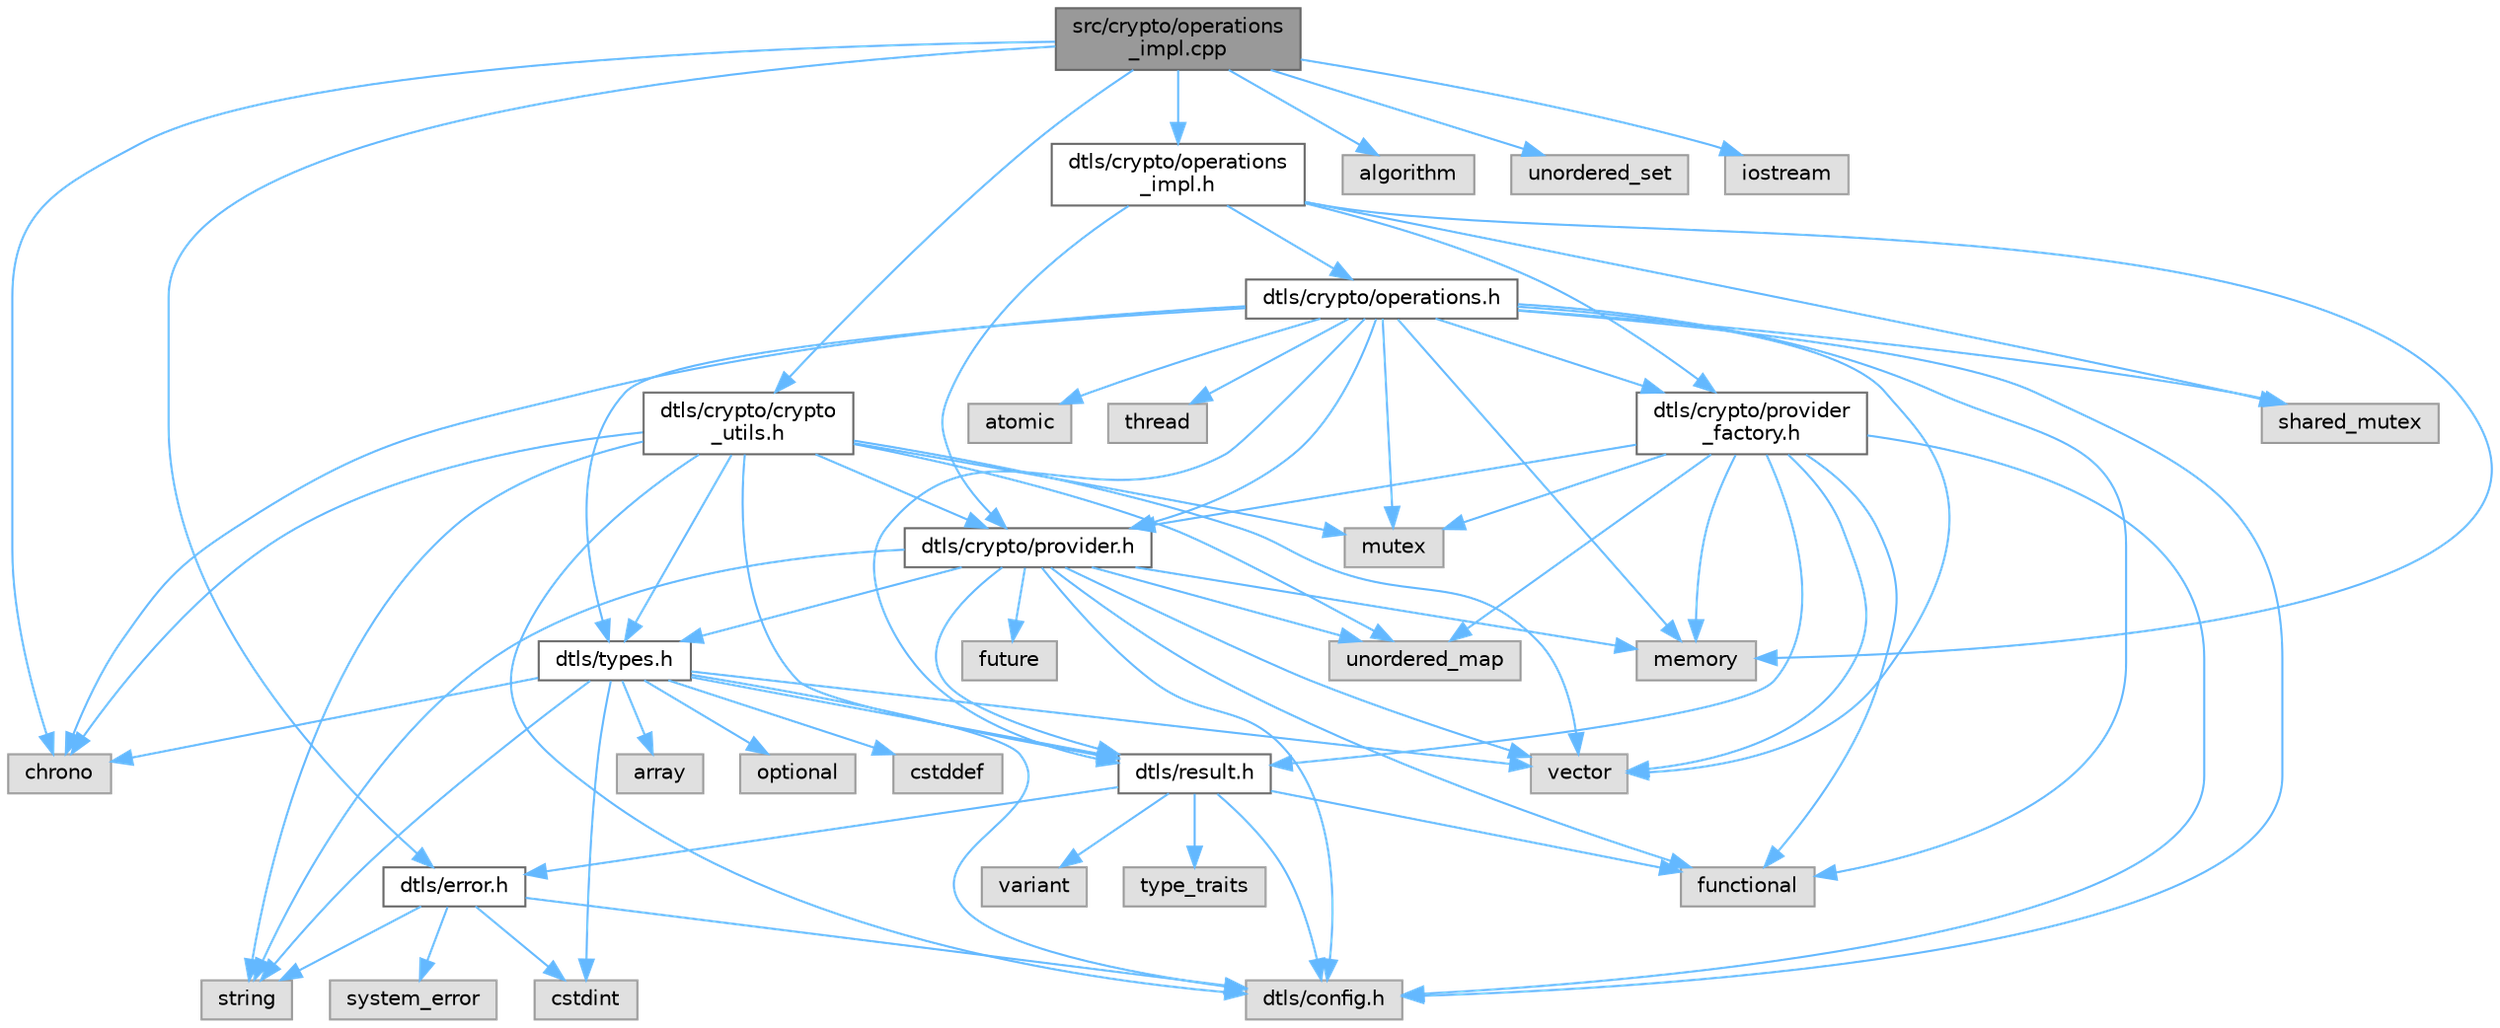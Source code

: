 digraph "src/crypto/operations_impl.cpp"
{
 // LATEX_PDF_SIZE
  bgcolor="transparent";
  edge [fontname=Helvetica,fontsize=10,labelfontname=Helvetica,labelfontsize=10];
  node [fontname=Helvetica,fontsize=10,shape=box,height=0.2,width=0.4];
  Node1 [id="Node000001",label="src/crypto/operations\l_impl.cpp",height=0.2,width=0.4,color="gray40", fillcolor="grey60", style="filled", fontcolor="black",tooltip=" "];
  Node1 -> Node2 [id="edge1_Node000001_Node000002",color="steelblue1",style="solid",tooltip=" "];
  Node2 [id="Node000002",label="dtls/crypto/operations\l_impl.h",height=0.2,width=0.4,color="grey40", fillcolor="white", style="filled",URL="$operations__impl_8h.html",tooltip=" "];
  Node2 -> Node3 [id="edge2_Node000002_Node000003",color="steelblue1",style="solid",tooltip=" "];
  Node3 [id="Node000003",label="dtls/crypto/operations.h",height=0.2,width=0.4,color="grey40", fillcolor="white", style="filled",URL="$operations_8h.html",tooltip=" "];
  Node3 -> Node4 [id="edge3_Node000003_Node000004",color="steelblue1",style="solid",tooltip=" "];
  Node4 [id="Node000004",label="dtls/config.h",height=0.2,width=0.4,color="grey60", fillcolor="#E0E0E0", style="filled",tooltip=" "];
  Node3 -> Node5 [id="edge4_Node000003_Node000005",color="steelblue1",style="solid",tooltip=" "];
  Node5 [id="Node000005",label="dtls/types.h",height=0.2,width=0.4,color="grey40", fillcolor="white", style="filled",URL="$types_8h.html",tooltip="Core DTLS v1.3 Protocol Types and Constants."];
  Node5 -> Node4 [id="edge5_Node000005_Node000004",color="steelblue1",style="solid",tooltip=" "];
  Node5 -> Node6 [id="edge6_Node000005_Node000006",color="steelblue1",style="solid",tooltip=" "];
  Node6 [id="Node000006",label="dtls/result.h",height=0.2,width=0.4,color="grey40", fillcolor="white", style="filled",URL="$result_8h.html",tooltip=" "];
  Node6 -> Node4 [id="edge7_Node000006_Node000004",color="steelblue1",style="solid",tooltip=" "];
  Node6 -> Node7 [id="edge8_Node000006_Node000007",color="steelblue1",style="solid",tooltip=" "];
  Node7 [id="Node000007",label="dtls/error.h",height=0.2,width=0.4,color="grey40", fillcolor="white", style="filled",URL="$error_8h.html",tooltip=" "];
  Node7 -> Node4 [id="edge9_Node000007_Node000004",color="steelblue1",style="solid",tooltip=" "];
  Node7 -> Node8 [id="edge10_Node000007_Node000008",color="steelblue1",style="solid",tooltip=" "];
  Node8 [id="Node000008",label="system_error",height=0.2,width=0.4,color="grey60", fillcolor="#E0E0E0", style="filled",tooltip=" "];
  Node7 -> Node9 [id="edge11_Node000007_Node000009",color="steelblue1",style="solid",tooltip=" "];
  Node9 [id="Node000009",label="string",height=0.2,width=0.4,color="grey60", fillcolor="#E0E0E0", style="filled",tooltip=" "];
  Node7 -> Node10 [id="edge12_Node000007_Node000010",color="steelblue1",style="solid",tooltip=" "];
  Node10 [id="Node000010",label="cstdint",height=0.2,width=0.4,color="grey60", fillcolor="#E0E0E0", style="filled",tooltip=" "];
  Node6 -> Node11 [id="edge13_Node000006_Node000011",color="steelblue1",style="solid",tooltip=" "];
  Node11 [id="Node000011",label="variant",height=0.2,width=0.4,color="grey60", fillcolor="#E0E0E0", style="filled",tooltip=" "];
  Node6 -> Node12 [id="edge14_Node000006_Node000012",color="steelblue1",style="solid",tooltip=" "];
  Node12 [id="Node000012",label="functional",height=0.2,width=0.4,color="grey60", fillcolor="#E0E0E0", style="filled",tooltip=" "];
  Node6 -> Node13 [id="edge15_Node000006_Node000013",color="steelblue1",style="solid",tooltip=" "];
  Node13 [id="Node000013",label="type_traits",height=0.2,width=0.4,color="grey60", fillcolor="#E0E0E0", style="filled",tooltip=" "];
  Node5 -> Node10 [id="edge16_Node000005_Node000010",color="steelblue1",style="solid",tooltip=" "];
  Node5 -> Node14 [id="edge17_Node000005_Node000014",color="steelblue1",style="solid",tooltip=" "];
  Node14 [id="Node000014",label="cstddef",height=0.2,width=0.4,color="grey60", fillcolor="#E0E0E0", style="filled",tooltip=" "];
  Node5 -> Node15 [id="edge18_Node000005_Node000015",color="steelblue1",style="solid",tooltip=" "];
  Node15 [id="Node000015",label="array",height=0.2,width=0.4,color="grey60", fillcolor="#E0E0E0", style="filled",tooltip=" "];
  Node5 -> Node16 [id="edge19_Node000005_Node000016",color="steelblue1",style="solid",tooltip=" "];
  Node16 [id="Node000016",label="vector",height=0.2,width=0.4,color="grey60", fillcolor="#E0E0E0", style="filled",tooltip=" "];
  Node5 -> Node9 [id="edge20_Node000005_Node000009",color="steelblue1",style="solid",tooltip=" "];
  Node5 -> Node17 [id="edge21_Node000005_Node000017",color="steelblue1",style="solid",tooltip=" "];
  Node17 [id="Node000017",label="chrono",height=0.2,width=0.4,color="grey60", fillcolor="#E0E0E0", style="filled",tooltip=" "];
  Node5 -> Node18 [id="edge22_Node000005_Node000018",color="steelblue1",style="solid",tooltip=" "];
  Node18 [id="Node000018",label="optional",height=0.2,width=0.4,color="grey60", fillcolor="#E0E0E0", style="filled",tooltip=" "];
  Node3 -> Node6 [id="edge23_Node000003_Node000006",color="steelblue1",style="solid",tooltip=" "];
  Node3 -> Node19 [id="edge24_Node000003_Node000019",color="steelblue1",style="solid",tooltip=" "];
  Node19 [id="Node000019",label="dtls/crypto/provider.h",height=0.2,width=0.4,color="grey40", fillcolor="white", style="filled",URL="$provider_8h.html",tooltip="DTLS v1.3 Cryptographic Provider Interface."];
  Node19 -> Node4 [id="edge25_Node000019_Node000004",color="steelblue1",style="solid",tooltip=" "];
  Node19 -> Node5 [id="edge26_Node000019_Node000005",color="steelblue1",style="solid",tooltip=" "];
  Node19 -> Node6 [id="edge27_Node000019_Node000006",color="steelblue1",style="solid",tooltip=" "];
  Node19 -> Node20 [id="edge28_Node000019_Node000020",color="steelblue1",style="solid",tooltip=" "];
  Node20 [id="Node000020",label="memory",height=0.2,width=0.4,color="grey60", fillcolor="#E0E0E0", style="filled",tooltip=" "];
  Node19 -> Node16 [id="edge29_Node000019_Node000016",color="steelblue1",style="solid",tooltip=" "];
  Node19 -> Node9 [id="edge30_Node000019_Node000009",color="steelblue1",style="solid",tooltip=" "];
  Node19 -> Node12 [id="edge31_Node000019_Node000012",color="steelblue1",style="solid",tooltip=" "];
  Node19 -> Node21 [id="edge32_Node000019_Node000021",color="steelblue1",style="solid",tooltip=" "];
  Node21 [id="Node000021",label="future",height=0.2,width=0.4,color="grey60", fillcolor="#E0E0E0", style="filled",tooltip=" "];
  Node19 -> Node22 [id="edge33_Node000019_Node000022",color="steelblue1",style="solid",tooltip=" "];
  Node22 [id="Node000022",label="unordered_map",height=0.2,width=0.4,color="grey60", fillcolor="#E0E0E0", style="filled",tooltip=" "];
  Node3 -> Node23 [id="edge34_Node000003_Node000023",color="steelblue1",style="solid",tooltip=" "];
  Node23 [id="Node000023",label="dtls/crypto/provider\l_factory.h",height=0.2,width=0.4,color="grey40", fillcolor="white", style="filled",URL="$provider__factory_8h.html",tooltip=" "];
  Node23 -> Node4 [id="edge35_Node000023_Node000004",color="steelblue1",style="solid",tooltip=" "];
  Node23 -> Node19 [id="edge36_Node000023_Node000019",color="steelblue1",style="solid",tooltip=" "];
  Node23 -> Node6 [id="edge37_Node000023_Node000006",color="steelblue1",style="solid",tooltip=" "];
  Node23 -> Node20 [id="edge38_Node000023_Node000020",color="steelblue1",style="solid",tooltip=" "];
  Node23 -> Node16 [id="edge39_Node000023_Node000016",color="steelblue1",style="solid",tooltip=" "];
  Node23 -> Node12 [id="edge40_Node000023_Node000012",color="steelblue1",style="solid",tooltip=" "];
  Node23 -> Node22 [id="edge41_Node000023_Node000022",color="steelblue1",style="solid",tooltip=" "];
  Node23 -> Node24 [id="edge42_Node000023_Node000024",color="steelblue1",style="solid",tooltip=" "];
  Node24 [id="Node000024",label="mutex",height=0.2,width=0.4,color="grey60", fillcolor="#E0E0E0", style="filled",tooltip=" "];
  Node3 -> Node20 [id="edge43_Node000003_Node000020",color="steelblue1",style="solid",tooltip=" "];
  Node3 -> Node16 [id="edge44_Node000003_Node000016",color="steelblue1",style="solid",tooltip=" "];
  Node3 -> Node12 [id="edge45_Node000003_Node000012",color="steelblue1",style="solid",tooltip=" "];
  Node3 -> Node25 [id="edge46_Node000003_Node000025",color="steelblue1",style="solid",tooltip=" "];
  Node25 [id="Node000025",label="shared_mutex",height=0.2,width=0.4,color="grey60", fillcolor="#E0E0E0", style="filled",tooltip=" "];
  Node3 -> Node26 [id="edge47_Node000003_Node000026",color="steelblue1",style="solid",tooltip=" "];
  Node26 [id="Node000026",label="atomic",height=0.2,width=0.4,color="grey60", fillcolor="#E0E0E0", style="filled",tooltip=" "];
  Node3 -> Node27 [id="edge48_Node000003_Node000027",color="steelblue1",style="solid",tooltip=" "];
  Node27 [id="Node000027",label="thread",height=0.2,width=0.4,color="grey60", fillcolor="#E0E0E0", style="filled",tooltip=" "];
  Node3 -> Node24 [id="edge49_Node000003_Node000024",color="steelblue1",style="solid",tooltip=" "];
  Node3 -> Node17 [id="edge50_Node000003_Node000017",color="steelblue1",style="solid",tooltip=" "];
  Node2 -> Node19 [id="edge51_Node000002_Node000019",color="steelblue1",style="solid",tooltip=" "];
  Node2 -> Node23 [id="edge52_Node000002_Node000023",color="steelblue1",style="solid",tooltip=" "];
  Node2 -> Node20 [id="edge53_Node000002_Node000020",color="steelblue1",style="solid",tooltip=" "];
  Node2 -> Node25 [id="edge54_Node000002_Node000025",color="steelblue1",style="solid",tooltip=" "];
  Node1 -> Node28 [id="edge55_Node000001_Node000028",color="steelblue1",style="solid",tooltip=" "];
  Node28 [id="Node000028",label="dtls/crypto/crypto\l_utils.h",height=0.2,width=0.4,color="grey40", fillcolor="white", style="filled",URL="$crypto__utils_8h.html",tooltip=" "];
  Node28 -> Node4 [id="edge56_Node000028_Node000004",color="steelblue1",style="solid",tooltip=" "];
  Node28 -> Node5 [id="edge57_Node000028_Node000005",color="steelblue1",style="solid",tooltip=" "];
  Node28 -> Node6 [id="edge58_Node000028_Node000006",color="steelblue1",style="solid",tooltip=" "];
  Node28 -> Node19 [id="edge59_Node000028_Node000019",color="steelblue1",style="solid",tooltip=" "];
  Node28 -> Node16 [id="edge60_Node000028_Node000016",color="steelblue1",style="solid",tooltip=" "];
  Node28 -> Node9 [id="edge61_Node000028_Node000009",color="steelblue1",style="solid",tooltip=" "];
  Node28 -> Node17 [id="edge62_Node000028_Node000017",color="steelblue1",style="solid",tooltip=" "];
  Node28 -> Node24 [id="edge63_Node000028_Node000024",color="steelblue1",style="solid",tooltip=" "];
  Node28 -> Node22 [id="edge64_Node000028_Node000022",color="steelblue1",style="solid",tooltip=" "];
  Node1 -> Node7 [id="edge65_Node000001_Node000007",color="steelblue1",style="solid",tooltip=" "];
  Node1 -> Node29 [id="edge66_Node000001_Node000029",color="steelblue1",style="solid",tooltip=" "];
  Node29 [id="Node000029",label="algorithm",height=0.2,width=0.4,color="grey60", fillcolor="#E0E0E0", style="filled",tooltip=" "];
  Node1 -> Node17 [id="edge67_Node000001_Node000017",color="steelblue1",style="solid",tooltip=" "];
  Node1 -> Node30 [id="edge68_Node000001_Node000030",color="steelblue1",style="solid",tooltip=" "];
  Node30 [id="Node000030",label="unordered_set",height=0.2,width=0.4,color="grey60", fillcolor="#E0E0E0", style="filled",tooltip=" "];
  Node1 -> Node31 [id="edge69_Node000001_Node000031",color="steelblue1",style="solid",tooltip=" "];
  Node31 [id="Node000031",label="iostream",height=0.2,width=0.4,color="grey60", fillcolor="#E0E0E0", style="filled",tooltip=" "];
}
